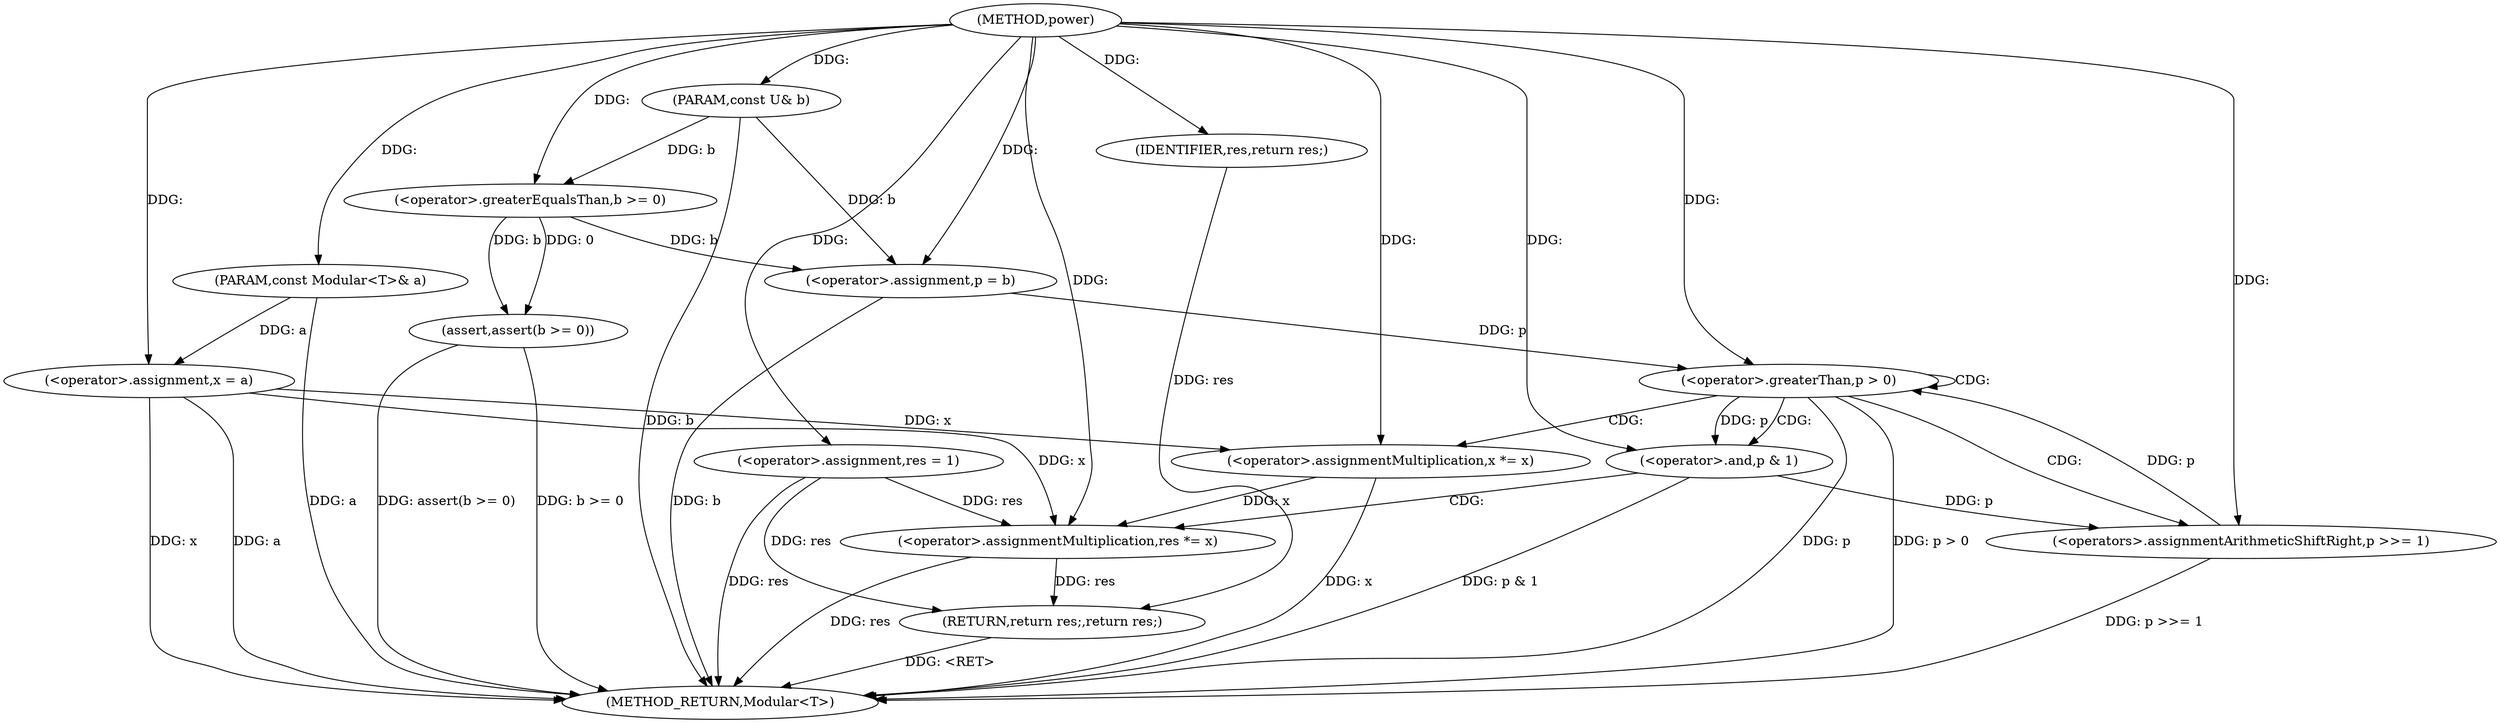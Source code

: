 digraph "power" {  
"1000945" [label = "(METHOD,power)" ]
"1000985" [label = "(METHOD_RETURN,Modular<T>)" ]
"1000946" [label = "(PARAM,const Modular<T>& a)" ]
"1000947" [label = "(PARAM,const U& b)" ]
"1000949" [label = "(assert,assert(b >= 0))" ]
"1000954" [label = "(<operator>.assignment,x = a)" ]
"1000958" [label = "(<operator>.assignment,res = 1)" ]
"1000962" [label = "(<operator>.assignment,p = b)" ]
"1000983" [label = "(RETURN,return res;,return res;)" ]
"1000966" [label = "(<operator>.greaterThan,p > 0)" ]
"1000984" [label = "(IDENTIFIER,res,return res;)" ]
"1000950" [label = "(<operator>.greaterEqualsThan,b >= 0)" ]
"1000977" [label = "(<operator>.assignmentMultiplication,x *= x)" ]
"1000980" [label = "(<operators>.assignmentArithmeticShiftRight,p >>= 1)" ]
"1000971" [label = "(<operator>.and,p & 1)" ]
"1000974" [label = "(<operator>.assignmentMultiplication,res *= x)" ]
  "1000946" -> "1000985"  [ label = "DDG: a"] 
  "1000947" -> "1000985"  [ label = "DDG: b"] 
  "1000949" -> "1000985"  [ label = "DDG: b >= 0"] 
  "1000949" -> "1000985"  [ label = "DDG: assert(b >= 0)"] 
  "1000954" -> "1000985"  [ label = "DDG: x"] 
  "1000954" -> "1000985"  [ label = "DDG: a"] 
  "1000958" -> "1000985"  [ label = "DDG: res"] 
  "1000962" -> "1000985"  [ label = "DDG: b"] 
  "1000966" -> "1000985"  [ label = "DDG: p"] 
  "1000966" -> "1000985"  [ label = "DDG: p > 0"] 
  "1000971" -> "1000985"  [ label = "DDG: p & 1"] 
  "1000974" -> "1000985"  [ label = "DDG: res"] 
  "1000977" -> "1000985"  [ label = "DDG: x"] 
  "1000980" -> "1000985"  [ label = "DDG: p >>= 1"] 
  "1000983" -> "1000985"  [ label = "DDG: <RET>"] 
  "1000945" -> "1000946"  [ label = "DDG: "] 
  "1000945" -> "1000947"  [ label = "DDG: "] 
  "1000946" -> "1000954"  [ label = "DDG: a"] 
  "1000945" -> "1000954"  [ label = "DDG: "] 
  "1000945" -> "1000958"  [ label = "DDG: "] 
  "1000950" -> "1000962"  [ label = "DDG: b"] 
  "1000947" -> "1000962"  [ label = "DDG: b"] 
  "1000945" -> "1000962"  [ label = "DDG: "] 
  "1000984" -> "1000983"  [ label = "DDG: res"] 
  "1000958" -> "1000983"  [ label = "DDG: res"] 
  "1000974" -> "1000983"  [ label = "DDG: res"] 
  "1000950" -> "1000949"  [ label = "DDG: 0"] 
  "1000950" -> "1000949"  [ label = "DDG: b"] 
  "1000945" -> "1000984"  [ label = "DDG: "] 
  "1000947" -> "1000950"  [ label = "DDG: b"] 
  "1000945" -> "1000950"  [ label = "DDG: "] 
  "1000962" -> "1000966"  [ label = "DDG: p"] 
  "1000980" -> "1000966"  [ label = "DDG: p"] 
  "1000945" -> "1000966"  [ label = "DDG: "] 
  "1000954" -> "1000977"  [ label = "DDG: x"] 
  "1000945" -> "1000977"  [ label = "DDG: "] 
  "1000954" -> "1000974"  [ label = "DDG: x"] 
  "1000977" -> "1000974"  [ label = "DDG: x"] 
  "1000945" -> "1000974"  [ label = "DDG: "] 
  "1000971" -> "1000980"  [ label = "DDG: p"] 
  "1000945" -> "1000980"  [ label = "DDG: "] 
  "1000966" -> "1000971"  [ label = "DDG: p"] 
  "1000945" -> "1000971"  [ label = "DDG: "] 
  "1000958" -> "1000974"  [ label = "DDG: res"] 
  "1000966" -> "1000971"  [ label = "CDG: "] 
  "1000966" -> "1000980"  [ label = "CDG: "] 
  "1000966" -> "1000977"  [ label = "CDG: "] 
  "1000966" -> "1000966"  [ label = "CDG: "] 
  "1000971" -> "1000974"  [ label = "CDG: "] 
}

